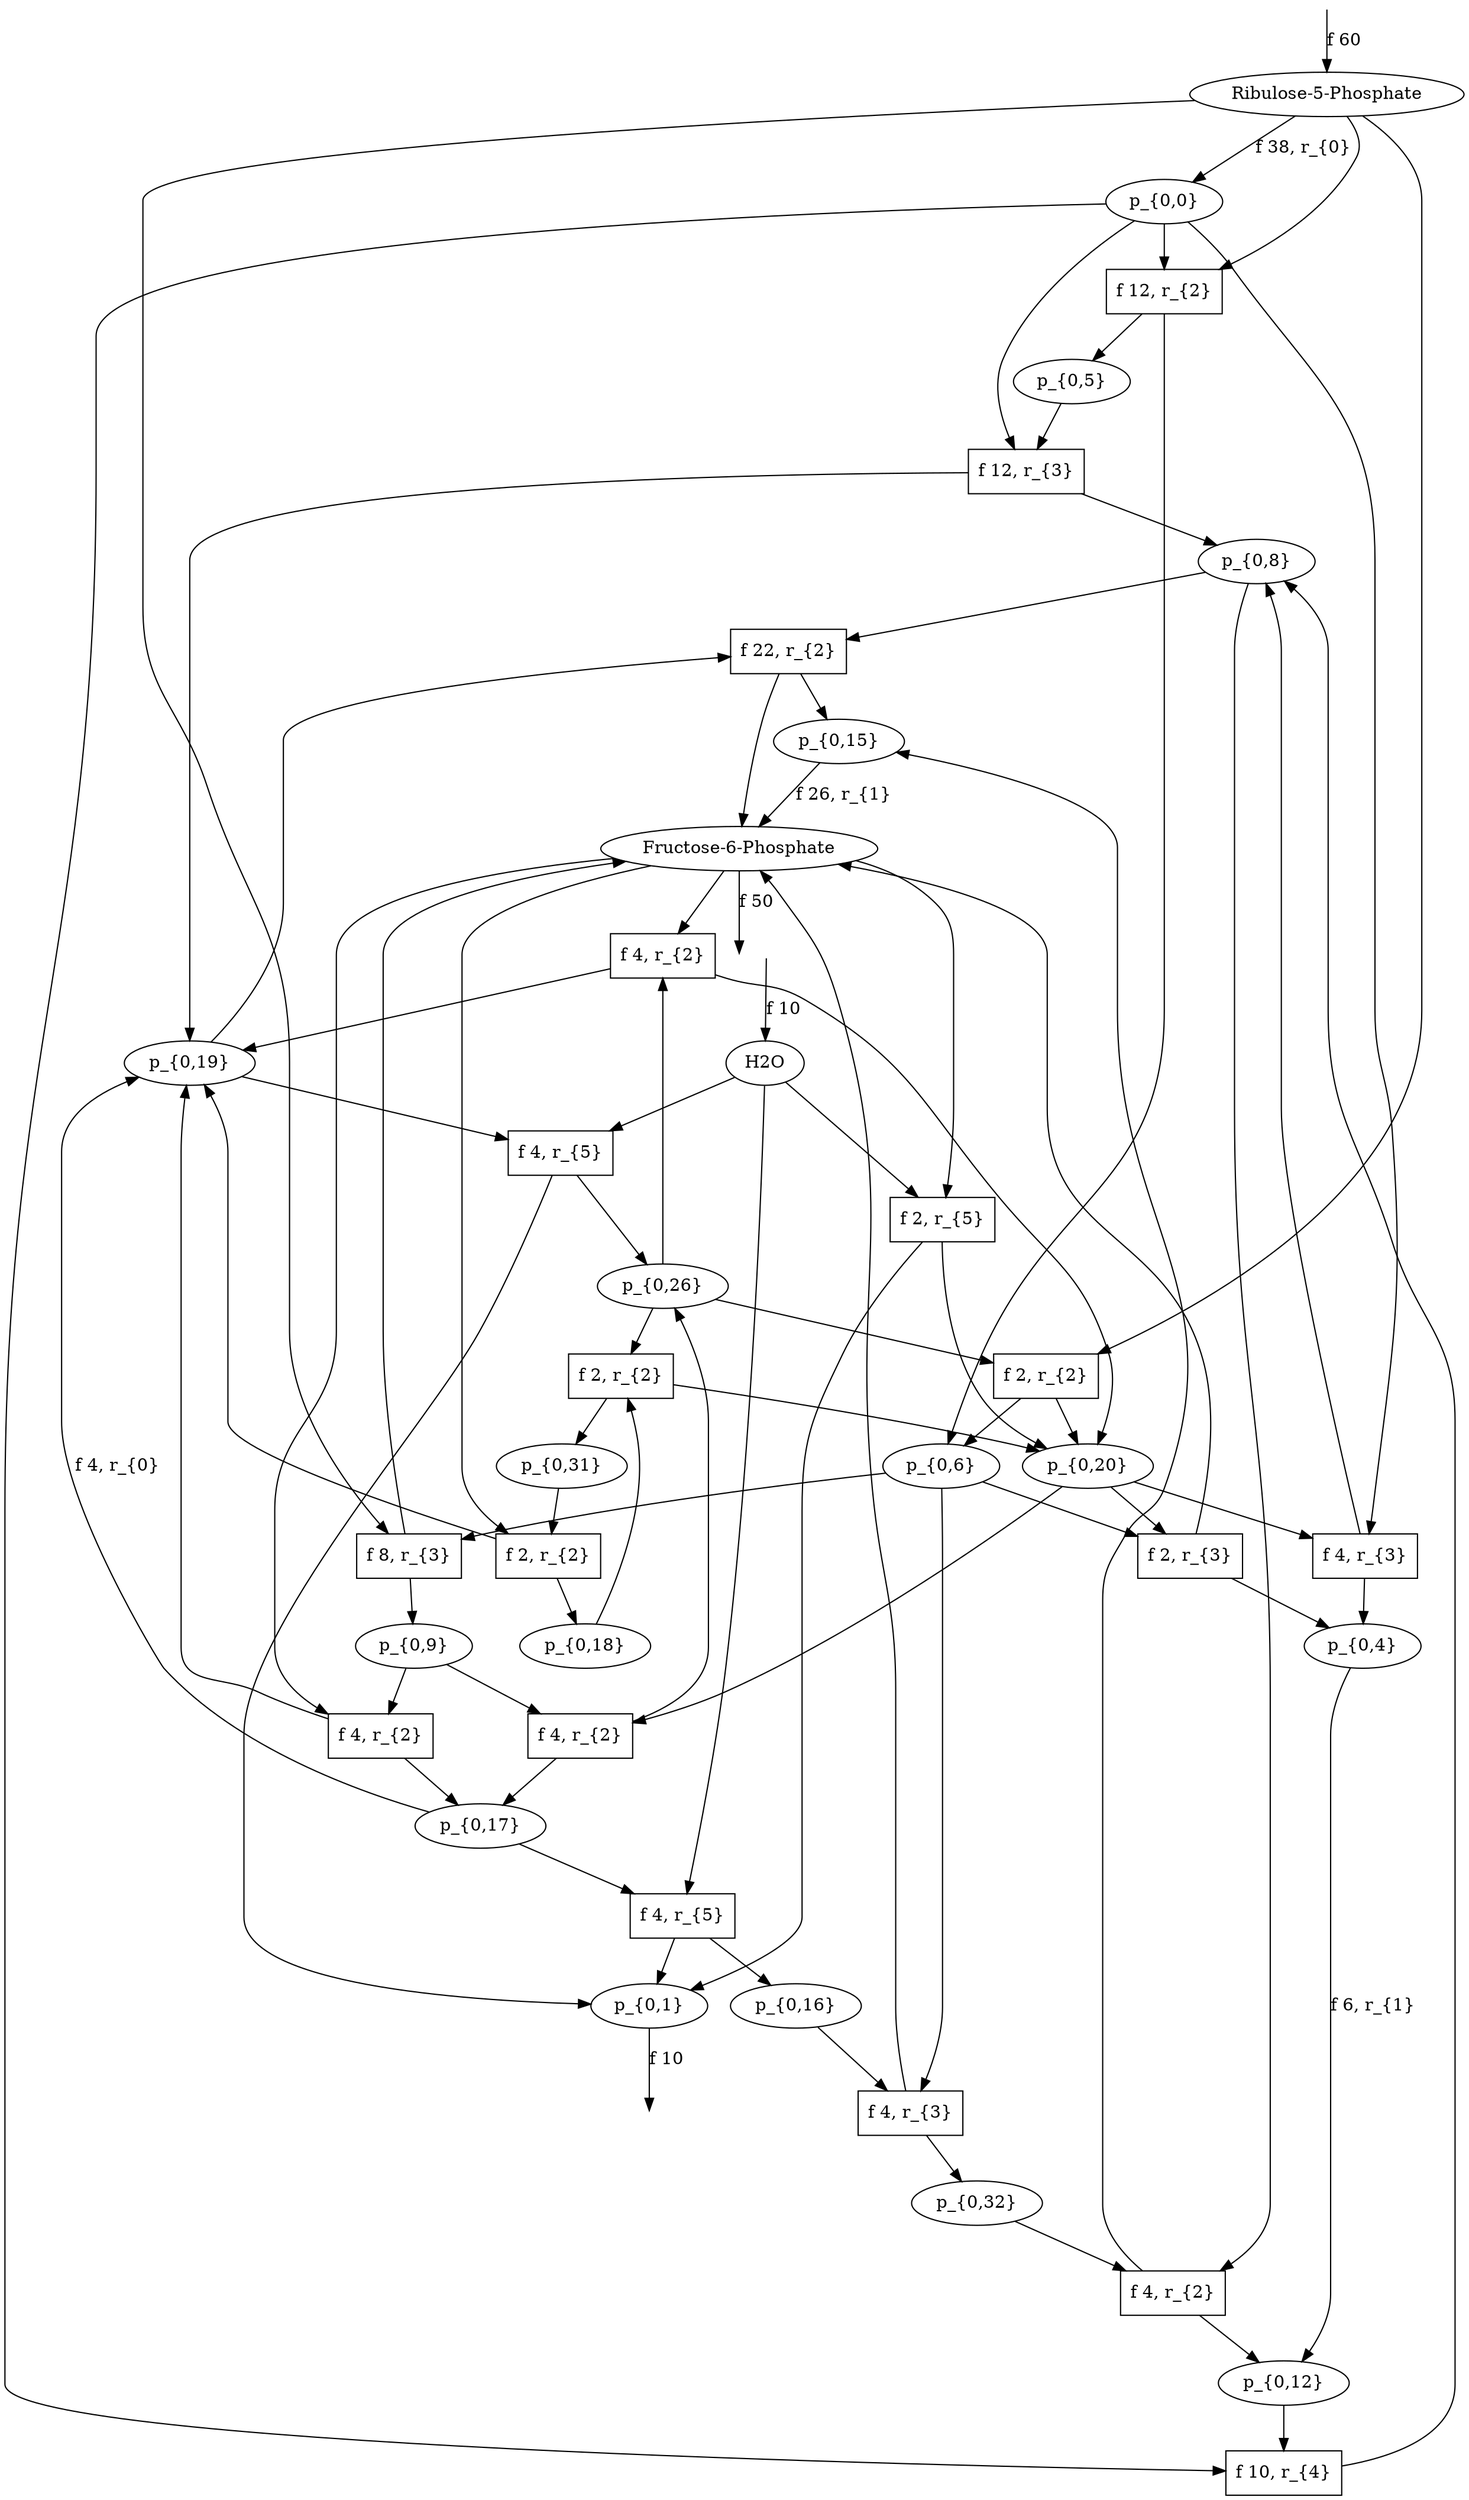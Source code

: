 digraph g {
// id = 0, graphName = Ribulose-5-Phosphate
"0-0" [ shape=ellipse label="Ribulose-5-Phosphate" image="out/004_g_0_11311100.svg" ];
// id = 1, graphName = H2O
"1-0" [ shape=ellipse label="H2O" image="out/006_g_1_11311100.svg" ];
// id = 2, graphName = p_{0,0}
"2-0" [ shape=ellipse label="p_{0,0}" image="out/008_g_3_11311100.svg" ];
// id = 4, graphName = p_{0,1}
"4-0" [ shape=ellipse label="p_{0,1}" image="out/010_g_5_11311100.svg" ];
// id = 5, graphName = p_{0,2}
// id = 7, graphName = p_{0,3}
// id = 10, graphName = p_{0,4}
"10-0" [ shape=ellipse label="p_{0,4}" image="out/050_g_12_11311100.svg" ];
// id = 11, graphName = p_{0,5}
"11-0" [ shape=ellipse label="p_{0,5}" image="out/016_g_13_11311100.svg" ];
// id = 13, graphName = p_{0,6}
"13-0" [ shape=ellipse label="p_{0,6}" image="out/018_g_17_11311100.svg" ];
// id = 15, graphName = p_{0,7}
// id = 16, graphName = p_{0,8}
"16-0" [ shape=ellipse label="p_{0,8}" image="out/022_g_21_11311100.svg" ];
// id = 18, graphName = p_{0,9}
"18-0" [ shape=ellipse label="p_{0,9}" image="out/024_g_25_11311100.svg" ];
// id = 21, graphName = p_{0,10}
// id = 24, graphName = p_{0,11}
// id = 27, graphName = p_{0,12}
"27-0" [ shape=ellipse label="p_{0,12}" image="out/026_g_43_11311100.svg" ];
// id = 29, graphName = p_{0,13}
// id = 31, graphName = p_{0,14}
// id = 33, graphName = p_{0,15}
"33-0" [ shape=ellipse label="p_{0,15}" image="out/028_g_52_11311100.svg" ];
// id = 42, graphName = p_{0,16}
"42-0" [ shape=ellipse label="p_{0,16}" image="out/060_g_81_11311100.svg" ];
// id = 44, graphName = p_{0,17}
"44-0" [ shape=ellipse label="p_{0,17}" image="out/044_g_83_11311100.svg" ];
// id = 57, graphName = p_{0,18}
"57-0" [ shape=ellipse label="p_{0,18}" image="out/030_g_123_11311100.svg" ];
// id = 58, graphName = p_{0,19}
"58-0" [ shape=ellipse label="p_{0,19}" image="out/032_g_124_11311100.svg" ];
// id = 63, graphName = p_{0,20}
"63-0" [ shape=ellipse label="p_{0,20}" image="out/074_g_139_11311100.svg" ];
// id = 68, graphName = Fructose-6-Phosphate
"68-0" [ shape=ellipse label="Fructose-6-Phosphate" image="out/034_g_2_11311100.svg" ];
// id = 83, graphName = p_{0,21}
// id = 86, graphName = p_{0,22}
// id = 88, graphName = p_{0,23}
// id = 91, graphName = p_{0,24}
// id = 93, graphName = p_{0,25}
// id = 95, graphName = p_{0,26}
"95-0" [ shape=ellipse label="p_{0,26}" image="out/076_g_231_11311100.svg" ];
// id = 97, graphName = p_{0,27}
// id = 99, graphName = p_{0,28}
// id = 104, graphName = p_{0,29}
// id = 115, graphName = p_{0,30}
// id = 117, graphName = p_{0,31}
"117-0" [ shape=ellipse label="p_{0,31}" image="out/086_g_278_11311100.svg" ];
// id = 126, graphName = p_{0,32}
"126-0" [ shape=ellipse label="p_{0,32}" image="out/036_g_401_11311100.svg" ];
// id = 258, graphName = p_{0,33}
// id = 260, graphName = p_{0,34}
// id = 262, graphName = p_{0,35}
// id = 264, graphName = p_{0,36}
// id = 266, graphName = p_{0,37}
// id = 268, graphName = p_{0,38}
// id = 270, graphName = p_{0,39}
// id = 272, graphName = p_{0,40}
// id = 275, graphName = p_{0,41}
// id = 277, graphName = p_{0,42}
// id = 279, graphName = p_{0,43}
// id = 281, graphName = p_{0,44}
// id = 283, graphName = p_{0,45}
// id = 285, graphName = p_{0,46}
// id = 287, graphName = p_{0,47}
// id = 289, graphName = p_{0,48}
// id = 291, graphName = p_{0,49}
// id = 293, graphName = p_{0,50}
// id = 295, graphName = p_{0,51}
// id = 297, graphName = p_{0,52}
// id = 356, graphName = p_{0,53}
// id = 359, graphName = p_{0,54}
// id = 361, graphName = p_{0,55}
// id = 14{ 'Ribulose-5-Phosphate' 'p_{0,0}' }, 'Transketolase', { 'p_{0,5}' 'p_{0,6}' }
"14-0" [ shape=box label="f 12, r_{2}" ];
// id = 72{ 'p_{0,0}' 'p_{0,5}' }, 'Transaldolase', { 'p_{0,8}' 'p_{0,19}' }
"72-0" [ shape=box label="f 12, r_{3}" ];
// id = 75{ 'Ribulose-5-Phosphate' 'p_{0,6}' }, 'Transaldolase', { 'Fructose-6-Phosphate' 'p_{0,9}' }
"75-0" [ shape=box label="f 8, r_{3}" ];
// id = 171{ 'p_{0,18}' 'p_{0,26}' }, 'Transketolase', { 'p_{0,20}' 'p_{0,31}' }
"171-0" [ shape=box label="f 2, r_{2}" ];
// id = 182{ 'p_{0,8}' 'p_{0,19}' }, 'Transketolase', { 'Fructose-6-Phosphate' 'p_{0,15}' }
"182-0" [ shape=box label="f 22, r_{2}" ];
// id = 185{ 'p_{0,9}' 'p_{0,20}' }, 'Transketolase', { 'p_{0,17}' 'p_{0,26}' }
"185-0" [ shape=box label="f 4, r_{2}" ];
// id = 191{ 'Fructose-6-Phosphate' 'p_{0,26}' }, 'Transketolase', { 'p_{0,19}' 'p_{0,20}' }
"191-0" [ shape=box label="f 4, r_{2}" ];
// id = 195{ 'Ribulose-5-Phosphate' 'p_{0,26}' }, 'Transketolase', { 'p_{0,6}' 'p_{0,20}' }
"195-0" [ shape=box label="f 2, r_{2}" ];
// id = 196{ 'Fructose-6-Phosphate' 'p_{0,9}' }, 'Transketolase', { 'p_{0,17}' 'p_{0,19}' }
"196-0" [ shape=box label="f 4, r_{2}" ];
// id = 216{ 'p_{0,6}' 'p_{0,16}' }, 'Transaldolase', { 'Fructose-6-Phosphate' 'p_{0,32}' }
"216-0" [ shape=box label="f 4, r_{3}" ];
// id = 234{ 'p_{0,0}' 'p_{0,20}' }, 'Transaldolase', { 'p_{0,4}' 'p_{0,8}' }
"234-0" [ shape=box label="f 4, r_{3}" ];
// id = 237{ 'p_{0,6}' 'p_{0,20}' }, 'Transaldolase', { 'Fructose-6-Phosphate' 'p_{0,4}' }
"237-0" [ shape=box label="f 2, r_{3}" ];
// id = 253{ 'p_{0,0}' 'p_{0,12}' }, 'Aldolase', { 'p_{0,8}' }
"253-0" [ shape=box label="f 10, r_{4}" ];
// id = 309{ 'H2O' 'p_{0,17}' }, 'Phophohydrolase', { 'p_{0,1}' 'p_{0,16}' }
"309-0" [ shape=box label="f 4, r_{5}" ];
// id = 310{ 'H2O' 'p_{0,19}' }, 'Phophohydrolase', { 'p_{0,1}' 'p_{0,26}' }
"310-0" [ shape=box label="f 4, r_{5}" ];
// id = 317{ 'H2O' 'Fructose-6-Phosphate' }, 'Phophohydrolase', { 'p_{0,1}' 'p_{0,20}' }
"317-0" [ shape=box label="f 2, r_{5}" ];
// id = 329{ 'Fructose-6-Phosphate' 'p_{0,31}' }, 'Transketolase', { 'p_{0,18}' 'p_{0,19}' }
"329-0" [ shape=box label="f 2, r_{2}" ];
// id = 333{ 'p_{0,8}' 'p_{0,32}' }, 'Transketolase', { 'p_{0,12}' 'p_{0,15}' }
"333-0" [ shape=box label="f 4, r_{2}" ];
// id = 3{ 'Ribulose-5-Phosphate' }, 'Aldose-Ketose <-', { 'p_{0,0}' }
"0-0" -> "2-0" [ label="f 38, r_{0}" ];
// id = 6{ 'Ribulose-5-Phosphate' 'H2O' }, 'Phophohydrolase', { 'p_{0,1}' 'p_{0,2}' }
// id = 8{ 'p_{0,2}' }, 'Aldose-Ketose <-', { 'p_{0,3}' }
// id = 9{ 'p_{0,0}' }, 'Aldose-Ketose ->', { 'Ribulose-5-Phosphate' }
// id = 12{ 'p_{0,0}' 'p_{0,2}' }, 'Transketolase', { 'p_{0,4}' 'p_{0,5}' }
// id = 14{ 'Ribulose-5-Phosphate' 'p_{0,0}' }, 'Transketolase', { 'p_{0,5}' 'p_{0,6}' }
"0-0" -> "14-0" [ ];
"2-0" -> "14-0" [ ];
"14-0" -> "11-0" [ ];
"14-0" -> "13-0" [ ];
// id = 17{ 'p_{0,0}' 'p_{0,2}' }, 'Transaldolase', { 'p_{0,7}' 'p_{0,8}' }
// id = 19{ 'Ribulose-5-Phosphate' 'p_{0,0}' }, 'Transaldolase', { 'p_{0,8}' 'p_{0,9}' }
// id = 20{ 'H2O' 'p_{0,0}' }, 'Phophohydrolase', { 'p_{0,1}' 'p_{0,3}' }
// id = 22{ 'p_{0,5}' }, 'Aldose-Ketose <-', { 'p_{0,10}' }
// id = 23{ 'p_{0,7}' }, 'Aldose-Ketose <-', { 'p_{0,7}' }
// id = 25{ 'p_{0,8}' }, 'Aldose-Ketose <-', { 'p_{0,11}' }
// id = 26{ 'p_{0,3}' }, 'Aldose-Ketose ->', { 'p_{0,2}' }
// id = 28{ 'p_{0,4}' }, 'Aldose-Ketose ->', { 'p_{0,12}' }
"10-0" -> "27-0" [ label="f 6, r_{1}" ];
// id = 30{ 'p_{0,6}' }, 'Aldose-Ketose ->', { 'p_{0,13}' }
// id = 32{ 'p_{0,3}' 'p_{0,5}' }, 'Transketolase', { 'p_{0,0}' 'p_{0,14}' }
// id = 34{ 'p_{0,3}' 'p_{0,8}' }, 'Transketolase', { 'p_{0,14}' 'p_{0,15}' }
// id = 35{ 'p_{0,2}' 'p_{0,3}' }, 'Transketolase', { 'p_{0,4}' 'p_{0,14}' }
// id = 36{ 'Ribulose-5-Phosphate' 'p_{0,3}' }, 'Transketolase', { 'p_{0,6}' 'p_{0,14}' }
// id = 37{ 'p_{0,4}' 'p_{0,5}' }, 'Transketolase', { 'p_{0,0}' 'p_{0,2}' }
// id = 38{ 'p_{0,4}' 'p_{0,8}' }, 'Transketolase', { 'p_{0,2}' 'p_{0,15}' }
// id = 39{ 'p_{0,2}' 'p_{0,4}' }, 'Transketolase', { 'p_{0,2}' 'p_{0,4}' }
// id = 40{ 'Ribulose-5-Phosphate' 'p_{0,4}' }, 'Transketolase', { 'p_{0,2}' 'p_{0,6}' }
// id = 41{ 'p_{0,5}' 'p_{0,6}' }, 'Transketolase', { 'Ribulose-5-Phosphate' 'p_{0,0}' }
// id = 43{ 'p_{0,5}' 'p_{0,7}' }, 'Transketolase', { 'p_{0,0}' 'p_{0,16}' }
// id = 45{ 'p_{0,5}' 'p_{0,9}' }, 'Transketolase', { 'p_{0,0}' 'p_{0,17}' }
// id = 46{ 'p_{0,0}' 'p_{0,5}' }, 'Transketolase', { 'p_{0,0}' 'p_{0,5}' }
// id = 47{ 'p_{0,6}' 'p_{0,8}' }, 'Transketolase', { 'Ribulose-5-Phosphate' 'p_{0,15}' }
// id = 48{ 'p_{0,2}' 'p_{0,6}' }, 'Transketolase', { 'Ribulose-5-Phosphate' 'p_{0,4}' }
// id = 49{ 'Ribulose-5-Phosphate' 'p_{0,6}' }, 'Transketolase', { 'Ribulose-5-Phosphate' 'p_{0,6}' }
// id = 50{ 'p_{0,7}' 'p_{0,8}' }, 'Transketolase', { 'p_{0,15}' 'p_{0,16}' }
// id = 51{ 'p_{0,2}' 'p_{0,7}' }, 'Transketolase', { 'p_{0,4}' 'p_{0,16}' }
// id = 52{ 'Ribulose-5-Phosphate' 'p_{0,7}' }, 'Transketolase', { 'p_{0,6}' 'p_{0,16}' }
// id = 53{ 'p_{0,8}' 'p_{0,9}' }, 'Transketolase', { 'p_{0,15}' 'p_{0,17}' }
// id = 54{ 'p_{0,0}' 'p_{0,8}' }, 'Transketolase', { 'p_{0,5}' 'p_{0,15}' }
// id = 55{ 'p_{0,2}' 'p_{0,9}' }, 'Transketolase', { 'p_{0,4}' 'p_{0,17}' }
// id = 56{ 'Ribulose-5-Phosphate' 'p_{0,9}' }, 'Transketolase', { 'p_{0,6}' 'p_{0,17}' }
// id = 59{ 'p_{0,3}' 'p_{0,5}' }, 'Transaldolase', { 'p_{0,18}' 'p_{0,19}' }
// id = 60{ 'p_{0,3}' 'p_{0,8}' }, 'Transaldolase', { 'p_{0,0}' 'p_{0,18}' }
// id = 61{ 'p_{0,2}' 'p_{0,3}' }, 'Transaldolase', { 'p_{0,7}' 'p_{0,18}' }
// id = 62{ 'Ribulose-5-Phosphate' 'p_{0,3}' }, 'Transaldolase', { 'p_{0,9}' 'p_{0,18}' }
// id = 64{ 'p_{0,4}' 'p_{0,5}' }, 'Transaldolase', { 'p_{0,19}' 'p_{0,20}' }
// id = 65{ 'p_{0,4}' 'p_{0,8}' }, 'Transaldolase', { 'p_{0,0}' 'p_{0,20}' }
// id = 66{ 'p_{0,2}' 'p_{0,4}' }, 'Transaldolase', { 'p_{0,7}' 'p_{0,20}' }
// id = 67{ 'Ribulose-5-Phosphate' 'p_{0,4}' }, 'Transaldolase', { 'p_{0,9}' 'p_{0,20}' }
// id = 69{ 'p_{0,5}' 'p_{0,6}' }, 'Transaldolase', { 'Fructose-6-Phosphate' 'p_{0,19}' }
// id = 70{ 'p_{0,5}' 'p_{0,7}' }, 'Transaldolase', { 'p_{0,2}' 'p_{0,19}' }
// id = 71{ 'p_{0,5}' 'p_{0,9}' }, 'Transaldolase', { 'Ribulose-5-Phosphate' 'p_{0,19}' }
// id = 72{ 'p_{0,0}' 'p_{0,5}' }, 'Transaldolase', { 'p_{0,8}' 'p_{0,19}' }
"2-0" -> "72-0" [ ];
"11-0" -> "72-0" [ ];
"72-0" -> "16-0" [ ];
"72-0" -> "58-0" [ ];
// id = 73{ 'p_{0,6}' 'p_{0,8}' }, 'Transaldolase', { 'Fructose-6-Phosphate' 'p_{0,0}' }
// id = 74{ 'p_{0,2}' 'p_{0,6}' }, 'Transaldolase', { 'Fructose-6-Phosphate' 'p_{0,7}' }
// id = 75{ 'Ribulose-5-Phosphate' 'p_{0,6}' }, 'Transaldolase', { 'Fructose-6-Phosphate' 'p_{0,9}' }
"0-0" -> "75-0" [ ];
"13-0" -> "75-0" [ ];
"75-0" -> "18-0" [ ];
"75-0" -> "68-0" [ ];
// id = 76{ 'p_{0,7}' 'p_{0,8}' }, 'Transaldolase', { 'p_{0,0}' 'p_{0,2}' }
// id = 77{ 'p_{0,2}' 'p_{0,7}' }, 'Transaldolase', { 'p_{0,2}' 'p_{0,7}' }
// id = 78{ 'Ribulose-5-Phosphate' 'p_{0,7}' }, 'Transaldolase', { 'p_{0,2}' 'p_{0,9}' }
// id = 79{ 'p_{0,8}' 'p_{0,9}' }, 'Transaldolase', { 'Ribulose-5-Phosphate' 'p_{0,0}' }
// id = 80{ 'p_{0,0}' 'p_{0,8}' }, 'Transaldolase', { 'p_{0,0}' 'p_{0,8}' }
// id = 81{ 'p_{0,2}' 'p_{0,9}' }, 'Transaldolase', { 'Ribulose-5-Phosphate' 'p_{0,7}' }
// id = 82{ 'Ribulose-5-Phosphate' 'p_{0,9}' }, 'Transaldolase', { 'Ribulose-5-Phosphate' 'p_{0,9}' }
// id = 84{ 'p_{0,3}' 'p_{0,7}' }, 'Aldolase', { 'p_{0,21}' }
// id = 85{ 'p_{0,4}' 'p_{0,7}' }, 'Aldolase', { 'p_{0,3}' }
// id = 87{ 'p_{0,2}' 'p_{0,4}' }, 'Aldolase', { 'p_{0,22}' }
// id = 89{ 'Ribulose-5-Phosphate' 'p_{0,4}' }, 'Aldolase', { 'p_{0,23}' }
// id = 90{ 'p_{0,6}' 'p_{0,7}' }, 'Aldolase', { 'p_{0,0}' }
// id = 92{ 'p_{0,2}' 'p_{0,6}' }, 'Aldolase', { 'p_{0,24}' }
// id = 94{ 'Ribulose-5-Phosphate' 'p_{0,6}' }, 'Aldolase', { 'p_{0,25}' }
// id = 96{ 'p_{0,7}' 'p_{0,7}' }, 'Aldolase', { 'p_{0,26}' }
// id = 98{ 'p_{0,2}' 'p_{0,7}' }, 'Aldolase', { 'p_{0,27}' }
// id = 100{ 'Ribulose-5-Phosphate' 'p_{0,7}' }, 'Aldolase', { 'p_{0,28}' }
// id = 101{ 'p_{0,7}' 'p_{0,9}' }, 'Aldolase', { 'p_{0,19}' }
// id = 102{ 'p_{0,0}' 'p_{0,7}' }, 'Aldolase', { 'p_{0,10}' }
// id = 103{ 'p_{0,2}' 'p_{0,9}' }, 'Aldolase', { 'p_{0,28}' }
// id = 105{ 'Ribulose-5-Phosphate' 'p_{0,9}' }, 'Aldolase', { 'p_{0,29}' }
// id = 106{ 'H2O' 'p_{0,5}' }, 'Phophohydrolase', { 'p_{0,1}' 'p_{0,14}' }
// id = 107{ 'H2O' 'p_{0,6}' }, 'Phophohydrolase', { 'p_{0,1}' 'p_{0,4}' }
// id = 108{ 'H2O' 'p_{0,8}' }, 'Phophohydrolase', { 'p_{0,1}' 'p_{0,18}' }
// id = 109{ 'H2O' 'p_{0,9}' }, 'Phophohydrolase', { 'p_{0,1}' 'p_{0,7}' }
// id = 110{ 'p_{0,12}' }, 'Aldose-Ketose <-', { 'p_{0,4}' }
// id = 111{ 'p_{0,13}' }, 'Aldose-Ketose <-', { 'p_{0,6}' }
// id = 112{ 'p_{0,14}' }, 'Aldose-Ketose <-', { 'p_{0,21}' }
// id = 113{ 'p_{0,16}' }, 'Aldose-Ketose <-', { 'p_{0,26}' }
// id = 114{ 'p_{0,17}' }, 'Aldose-Ketose <-', { 'p_{0,19}' }
"44-0" -> "58-0" [ label="f 4, r_{0}" ];
// id = 116{ 'p_{0,18}' }, 'Aldose-Ketose <-', { 'p_{0,30}' }
// id = 118{ 'p_{0,20}' }, 'Aldose-Ketose <-', { 'p_{0,31}' }
// id = 119{ 'Fructose-6-Phosphate' }, 'Aldose-Ketose <-', { 'p_{0,15}' }
// id = 120{ 'p_{0,10}' }, 'Aldose-Ketose ->', { 'p_{0,5}' }
// id = 121{ 'p_{0,11}' }, 'Aldose-Ketose ->', { 'p_{0,8}' }
// id = 122{ 'p_{0,15}' }, 'Aldose-Ketose ->', { 'Fructose-6-Phosphate' }
"33-0" -> "68-0" [ label="f 26, r_{1}" ];
// id = 123{ 'p_{0,19}' }, 'Aldose-Ketose ->', { 'p_{0,17}' }
// id = 124{ 'p_{0,21}' }, 'Aldose-Ketose ->', { 'p_{0,14}' }
// id = 125{ 'p_{0,26}' }, 'Aldose-Ketose ->', { 'p_{0,16}' }
// id = 127{ 'p_{0,12}' 'p_{0,15}' }, 'Transketolase', { 'p_{0,8}' 'p_{0,32}' }
// id = 128{ 'p_{0,12}' 'p_{0,19}' }, 'Transketolase', { 'Fructose-6-Phosphate' 'p_{0,32}' }
// id = 129{ 'p_{0,12}' 'p_{0,26}' }, 'Transketolase', { 'p_{0,20}' 'p_{0,32}' }
// id = 130{ 'p_{0,9}' 'p_{0,12}' }, 'Transketolase', { 'p_{0,17}' 'p_{0,32}' }
// id = 131{ 'p_{0,0}' 'p_{0,12}' }, 'Transketolase', { 'p_{0,5}' 'p_{0,32}' }
// id = 132{ 'p_{0,3}' 'p_{0,12}' }, 'Transketolase', { 'p_{0,14}' 'p_{0,32}' }
// id = 133{ 'p_{0,4}' 'p_{0,12}' }, 'Transketolase', { 'p_{0,2}' 'p_{0,32}' }
// id = 134{ 'p_{0,6}' 'p_{0,12}' }, 'Transketolase', { 'Ribulose-5-Phosphate' 'p_{0,32}' }
// id = 135{ 'p_{0,7}' 'p_{0,12}' }, 'Transketolase', { 'p_{0,16}' 'p_{0,32}' }
// id = 136{ 'p_{0,14}' 'p_{0,15}' }, 'Transketolase', { 'p_{0,3}' 'p_{0,8}' }
// id = 137{ 'p_{0,14}' 'p_{0,19}' }, 'Transketolase', { 'Fructose-6-Phosphate' 'p_{0,3}' }
// id = 138{ 'p_{0,14}' 'p_{0,26}' }, 'Transketolase', { 'p_{0,3}' 'p_{0,20}' }
// id = 139{ 'p_{0,9}' 'p_{0,14}' }, 'Transketolase', { 'p_{0,3}' 'p_{0,17}' }
// id = 140{ 'p_{0,0}' 'p_{0,14}' }, 'Transketolase', { 'p_{0,3}' 'p_{0,5}' }
// id = 141{ 'p_{0,3}' 'p_{0,14}' }, 'Transketolase', { 'p_{0,3}' 'p_{0,14}' }
// id = 142{ 'p_{0,4}' 'p_{0,14}' }, 'Transketolase', { 'p_{0,2}' 'p_{0,3}' }
// id = 143{ 'p_{0,6}' 'p_{0,14}' }, 'Transketolase', { 'Ribulose-5-Phosphate' 'p_{0,3}' }
// id = 144{ 'p_{0,7}' 'p_{0,14}' }, 'Transketolase', { 'p_{0,3}' 'p_{0,16}' }
// id = 145{ 'p_{0,15}' 'p_{0,16}' }, 'Transketolase', { 'p_{0,7}' 'p_{0,8}' }
// id = 146{ 'p_{0,15}' 'p_{0,17}' }, 'Transketolase', { 'p_{0,8}' 'p_{0,9}' }
// id = 147{ 'p_{0,15}' 'p_{0,18}' }, 'Transketolase', { 'p_{0,8}' 'p_{0,31}' }
// id = 148{ 'p_{0,15}' 'p_{0,20}' }, 'Transketolase', { 'p_{0,8}' 'p_{0,26}' }
// id = 149{ 'Fructose-6-Phosphate' 'p_{0,15}' }, 'Transketolase', { 'p_{0,8}' 'p_{0,19}' }
// id = 150{ 'p_{0,2}' 'p_{0,15}' }, 'Transketolase', { 'p_{0,4}' 'p_{0,8}' }
// id = 151{ 'p_{0,5}' 'p_{0,15}' }, 'Transketolase', { 'p_{0,0}' 'p_{0,8}' }
// id = 152{ 'p_{0,8}' 'p_{0,15}' }, 'Transketolase', { 'p_{0,8}' 'p_{0,15}' }
// id = 153{ 'Ribulose-5-Phosphate' 'p_{0,15}' }, 'Transketolase', { 'p_{0,6}' 'p_{0,8}' }
// id = 154{ 'p_{0,16}' 'p_{0,19}' }, 'Transketolase', { 'Fructose-6-Phosphate' 'p_{0,7}' }
// id = 155{ 'p_{0,16}' 'p_{0,26}' }, 'Transketolase', { 'p_{0,7}' 'p_{0,20}' }
// id = 156{ 'p_{0,9}' 'p_{0,16}' }, 'Transketolase', { 'p_{0,7}' 'p_{0,17}' }
// id = 157{ 'p_{0,0}' 'p_{0,16}' }, 'Transketolase', { 'p_{0,5}' 'p_{0,7}' }
// id = 158{ 'p_{0,3}' 'p_{0,16}' }, 'Transketolase', { 'p_{0,7}' 'p_{0,14}' }
// id = 159{ 'p_{0,4}' 'p_{0,16}' }, 'Transketolase', { 'p_{0,2}' 'p_{0,7}' }
// id = 160{ 'p_{0,6}' 'p_{0,16}' }, 'Transketolase', { 'Ribulose-5-Phosphate' 'p_{0,7}' }
// id = 161{ 'p_{0,7}' 'p_{0,16}' }, 'Transketolase', { 'p_{0,7}' 'p_{0,16}' }
// id = 162{ 'p_{0,17}' 'p_{0,19}' }, 'Transketolase', { 'Fructose-6-Phosphate' 'p_{0,9}' }
// id = 163{ 'p_{0,17}' 'p_{0,26}' }, 'Transketolase', { 'p_{0,9}' 'p_{0,20}' }
// id = 164{ 'p_{0,9}' 'p_{0,17}' }, 'Transketolase', { 'p_{0,9}' 'p_{0,17}' }
// id = 165{ 'p_{0,0}' 'p_{0,17}' }, 'Transketolase', { 'p_{0,5}' 'p_{0,9}' }
// id = 166{ 'p_{0,3}' 'p_{0,17}' }, 'Transketolase', { 'p_{0,9}' 'p_{0,14}' }
// id = 167{ 'p_{0,4}' 'p_{0,17}' }, 'Transketolase', { 'p_{0,2}' 'p_{0,9}' }
// id = 168{ 'p_{0,6}' 'p_{0,17}' }, 'Transketolase', { 'Ribulose-5-Phosphate' 'p_{0,9}' }
// id = 169{ 'p_{0,7}' 'p_{0,17}' }, 'Transketolase', { 'p_{0,9}' 'p_{0,16}' }
// id = 170{ 'p_{0,18}' 'p_{0,19}' }, 'Transketolase', { 'Fructose-6-Phosphate' 'p_{0,31}' }
// id = 171{ 'p_{0,18}' 'p_{0,26}' }, 'Transketolase', { 'p_{0,20}' 'p_{0,31}' }
"57-0" -> "171-0" [ ];
"95-0" -> "171-0" [ ];
"171-0" -> "63-0" [ ];
"171-0" -> "117-0" [ ];
// id = 172{ 'p_{0,9}' 'p_{0,18}' }, 'Transketolase', { 'p_{0,17}' 'p_{0,31}' }
// id = 173{ 'p_{0,0}' 'p_{0,18}' }, 'Transketolase', { 'p_{0,5}' 'p_{0,31}' }
// id = 174{ 'p_{0,3}' 'p_{0,18}' }, 'Transketolase', { 'p_{0,14}' 'p_{0,31}' }
// id = 175{ 'p_{0,4}' 'p_{0,18}' }, 'Transketolase', { 'p_{0,2}' 'p_{0,31}' }
// id = 176{ 'p_{0,6}' 'p_{0,18}' }, 'Transketolase', { 'Ribulose-5-Phosphate' 'p_{0,31}' }
// id = 177{ 'p_{0,7}' 'p_{0,18}' }, 'Transketolase', { 'p_{0,16}' 'p_{0,31}' }
// id = 178{ 'p_{0,19}' 'p_{0,20}' }, 'Transketolase', { 'Fructose-6-Phosphate' 'p_{0,26}' }
// id = 179{ 'Fructose-6-Phosphate' 'p_{0,19}' }, 'Transketolase', { 'Fructose-6-Phosphate' 'p_{0,19}' }
// id = 180{ 'p_{0,2}' 'p_{0,19}' }, 'Transketolase', { 'Fructose-6-Phosphate' 'p_{0,4}' }
// id = 181{ 'p_{0,5}' 'p_{0,19}' }, 'Transketolase', { 'Fructose-6-Phosphate' 'p_{0,0}' }
// id = 182{ 'p_{0,8}' 'p_{0,19}' }, 'Transketolase', { 'Fructose-6-Phosphate' 'p_{0,15}' }
"16-0" -> "182-0" [ ];
"58-0" -> "182-0" [ ];
"182-0" -> "33-0" [ ];
"182-0" -> "68-0" [ ];
// id = 183{ 'Ribulose-5-Phosphate' 'p_{0,19}' }, 'Transketolase', { 'Fructose-6-Phosphate' 'p_{0,6}' }
// id = 184{ 'p_{0,20}' 'p_{0,26}' }, 'Transketolase', { 'p_{0,20}' 'p_{0,26}' }
// id = 185{ 'p_{0,9}' 'p_{0,20}' }, 'Transketolase', { 'p_{0,17}' 'p_{0,26}' }
"18-0" -> "185-0" [ ];
"63-0" -> "185-0" [ ];
"185-0" -> "44-0" [ ];
"185-0" -> "95-0" [ ];
// id = 186{ 'p_{0,0}' 'p_{0,20}' }, 'Transketolase', { 'p_{0,5}' 'p_{0,26}' }
// id = 187{ 'p_{0,3}' 'p_{0,20}' }, 'Transketolase', { 'p_{0,14}' 'p_{0,26}' }
// id = 188{ 'p_{0,4}' 'p_{0,20}' }, 'Transketolase', { 'p_{0,2}' 'p_{0,26}' }
// id = 189{ 'p_{0,6}' 'p_{0,20}' }, 'Transketolase', { 'Ribulose-5-Phosphate' 'p_{0,26}' }
// id = 190{ 'p_{0,7}' 'p_{0,20}' }, 'Transketolase', { 'p_{0,16}' 'p_{0,26}' }
// id = 191{ 'Fructose-6-Phosphate' 'p_{0,26}' }, 'Transketolase', { 'p_{0,19}' 'p_{0,20}' }
"68-0" -> "191-0" [ ];
"95-0" -> "191-0" [ ];
"191-0" -> "58-0" [ ];
"191-0" -> "63-0" [ ];
// id = 192{ 'p_{0,2}' 'p_{0,26}' }, 'Transketolase', { 'p_{0,4}' 'p_{0,20}' }
// id = 193{ 'p_{0,5}' 'p_{0,26}' }, 'Transketolase', { 'p_{0,0}' 'p_{0,20}' }
// id = 194{ 'p_{0,8}' 'p_{0,26}' }, 'Transketolase', { 'p_{0,15}' 'p_{0,20}' }
// id = 195{ 'Ribulose-5-Phosphate' 'p_{0,26}' }, 'Transketolase', { 'p_{0,6}' 'p_{0,20}' }
"0-0" -> "195-0" [ ];
"95-0" -> "195-0" [ ];
"195-0" -> "13-0" [ ];
"195-0" -> "63-0" [ ];
// id = 196{ 'Fructose-6-Phosphate' 'p_{0,9}' }, 'Transketolase', { 'p_{0,17}' 'p_{0,19}' }
"18-0" -> "196-0" [ ];
"68-0" -> "196-0" [ ];
"196-0" -> "44-0" [ ];
"196-0" -> "58-0" [ ];
// id = 197{ 'Fructose-6-Phosphate' 'p_{0,0}' }, 'Transketolase', { 'p_{0,5}' 'p_{0,19}' }
// id = 198{ 'Fructose-6-Phosphate' 'p_{0,3}' }, 'Transketolase', { 'p_{0,14}' 'p_{0,19}' }
// id = 199{ 'Fructose-6-Phosphate' 'p_{0,4}' }, 'Transketolase', { 'p_{0,2}' 'p_{0,19}' }
// id = 200{ 'Fructose-6-Phosphate' 'p_{0,6}' }, 'Transketolase', { 'Ribulose-5-Phosphate' 'p_{0,19}' }
// id = 201{ 'Fructose-6-Phosphate' 'p_{0,7}' }, 'Transketolase', { 'p_{0,16}' 'p_{0,19}' }
// id = 202{ 'p_{0,14}' 'p_{0,19}' }, 'Transaldolase', { 'p_{0,5}' 'p_{0,26}' }
// id = 203{ 'p_{0,14}' 'p_{0,26}' }, 'Transaldolase', { 'p_{0,14}' 'p_{0,26}' }
// id = 204{ 'p_{0,9}' 'p_{0,14}' }, 'Transaldolase', { 'Ribulose-5-Phosphate' 'p_{0,26}' }
// id = 205{ 'p_{0,0}' 'p_{0,14}' }, 'Transaldolase', { 'p_{0,8}' 'p_{0,26}' }
// id = 206{ 'p_{0,3}' 'p_{0,14}' }, 'Transaldolase', { 'p_{0,18}' 'p_{0,26}' }
// id = 207{ 'p_{0,4}' 'p_{0,14}' }, 'Transaldolase', { 'p_{0,20}' 'p_{0,26}' }
// id = 208{ 'p_{0,6}' 'p_{0,14}' }, 'Transaldolase', { 'Fructose-6-Phosphate' 'p_{0,26}' }
// id = 209{ 'p_{0,7}' 'p_{0,14}' }, 'Transaldolase', { 'p_{0,2}' 'p_{0,26}' }
// id = 210{ 'p_{0,16}' 'p_{0,19}' }, 'Transaldolase', { 'p_{0,5}' 'p_{0,32}' }
// id = 211{ 'p_{0,16}' 'p_{0,26}' }, 'Transaldolase', { 'p_{0,14}' 'p_{0,32}' }
// id = 212{ 'p_{0,9}' 'p_{0,16}' }, 'Transaldolase', { 'Ribulose-5-Phosphate' 'p_{0,32}' }
// id = 213{ 'p_{0,0}' 'p_{0,16}' }, 'Transaldolase', { 'p_{0,8}' 'p_{0,32}' }
// id = 214{ 'p_{0,3}' 'p_{0,16}' }, 'Transaldolase', { 'p_{0,18}' 'p_{0,32}' }
// id = 215{ 'p_{0,4}' 'p_{0,16}' }, 'Transaldolase', { 'p_{0,20}' 'p_{0,32}' }
// id = 216{ 'p_{0,6}' 'p_{0,16}' }, 'Transaldolase', { 'Fructose-6-Phosphate' 'p_{0,32}' }
"13-0" -> "216-0" [ ];
"42-0" -> "216-0" [ ];
"216-0" -> "68-0" [ ];
"216-0" -> "126-0" [ ];
// id = 217{ 'p_{0,7}' 'p_{0,16}' }, 'Transaldolase', { 'p_{0,2}' 'p_{0,32}' }
// id = 218{ 'p_{0,18}' 'p_{0,19}' }, 'Transaldolase', { 'p_{0,3}' 'p_{0,5}' }
// id = 219{ 'p_{0,18}' 'p_{0,26}' }, 'Transaldolase', { 'p_{0,3}' 'p_{0,14}' }
// id = 220{ 'p_{0,9}' 'p_{0,18}' }, 'Transaldolase', { 'Ribulose-5-Phosphate' 'p_{0,3}' }
// id = 221{ 'p_{0,0}' 'p_{0,18}' }, 'Transaldolase', { 'p_{0,3}' 'p_{0,8}' }
// id = 222{ 'p_{0,3}' 'p_{0,18}' }, 'Transaldolase', { 'p_{0,3}' 'p_{0,18}' }
// id = 223{ 'p_{0,4}' 'p_{0,18}' }, 'Transaldolase', { 'p_{0,3}' 'p_{0,20}' }
// id = 224{ 'p_{0,6}' 'p_{0,18}' }, 'Transaldolase', { 'Fructose-6-Phosphate' 'p_{0,3}' }
// id = 225{ 'p_{0,7}' 'p_{0,18}' }, 'Transaldolase', { 'p_{0,2}' 'p_{0,3}' }
// id = 226{ 'p_{0,19}' 'p_{0,20}' }, 'Transaldolase', { 'p_{0,4}' 'p_{0,5}' }
// id = 227{ 'Fructose-6-Phosphate' 'p_{0,19}' }, 'Transaldolase', { 'p_{0,5}' 'p_{0,6}' }
// id = 228{ 'p_{0,2}' 'p_{0,19}' }, 'Transaldolase', { 'p_{0,5}' 'p_{0,7}' }
// id = 229{ 'p_{0,5}' 'p_{0,19}' }, 'Transaldolase', { 'p_{0,5}' 'p_{0,19}' }
// id = 230{ 'p_{0,8}' 'p_{0,19}' }, 'Transaldolase', { 'p_{0,0}' 'p_{0,5}' }
// id = 231{ 'Ribulose-5-Phosphate' 'p_{0,19}' }, 'Transaldolase', { 'p_{0,5}' 'p_{0,9}' }
// id = 232{ 'p_{0,20}' 'p_{0,26}' }, 'Transaldolase', { 'p_{0,4}' 'p_{0,14}' }
// id = 233{ 'p_{0,9}' 'p_{0,20}' }, 'Transaldolase', { 'Ribulose-5-Phosphate' 'p_{0,4}' }
// id = 234{ 'p_{0,0}' 'p_{0,20}' }, 'Transaldolase', { 'p_{0,4}' 'p_{0,8}' }
"2-0" -> "234-0" [ ];
"63-0" -> "234-0" [ ];
"234-0" -> "10-0" [ ];
"234-0" -> "16-0" [ ];
// id = 235{ 'p_{0,3}' 'p_{0,20}' }, 'Transaldolase', { 'p_{0,4}' 'p_{0,18}' }
// id = 236{ 'p_{0,4}' 'p_{0,20}' }, 'Transaldolase', { 'p_{0,4}' 'p_{0,20}' }
// id = 237{ 'p_{0,6}' 'p_{0,20}' }, 'Transaldolase', { 'Fructose-6-Phosphate' 'p_{0,4}' }
"13-0" -> "237-0" [ ];
"63-0" -> "237-0" [ ];
"237-0" -> "10-0" [ ];
"237-0" -> "68-0" [ ];
// id = 238{ 'p_{0,7}' 'p_{0,20}' }, 'Transaldolase', { 'p_{0,2}' 'p_{0,4}' }
// id = 239{ 'Fructose-6-Phosphate' 'p_{0,26}' }, 'Transaldolase', { 'p_{0,6}' 'p_{0,14}' }
// id = 240{ 'p_{0,2}' 'p_{0,26}' }, 'Transaldolase', { 'p_{0,7}' 'p_{0,14}' }
// id = 241{ 'p_{0,5}' 'p_{0,26}' }, 'Transaldolase', { 'p_{0,14}' 'p_{0,19}' }
// id = 242{ 'p_{0,8}' 'p_{0,26}' }, 'Transaldolase', { 'p_{0,0}' 'p_{0,14}' }
// id = 243{ 'Ribulose-5-Phosphate' 'p_{0,26}' }, 'Transaldolase', { 'p_{0,9}' 'p_{0,14}' }
// id = 244{ 'Fructose-6-Phosphate' 'p_{0,9}' }, 'Transaldolase', { 'Ribulose-5-Phosphate' 'p_{0,6}' }
// id = 245{ 'Fructose-6-Phosphate' 'p_{0,0}' }, 'Transaldolase', { 'p_{0,6}' 'p_{0,8}' }
// id = 246{ 'Fructose-6-Phosphate' 'p_{0,3}' }, 'Transaldolase', { 'p_{0,6}' 'p_{0,18}' }
// id = 247{ 'Fructose-6-Phosphate' 'p_{0,4}' }, 'Transaldolase', { 'p_{0,6}' 'p_{0,20}' }
// id = 248{ 'Fructose-6-Phosphate' 'p_{0,6}' }, 'Transaldolase', { 'Fructose-6-Phosphate' 'p_{0,6}' }
// id = 249{ 'Fructose-6-Phosphate' 'p_{0,7}' }, 'Transaldolase', { 'p_{0,2}' 'p_{0,6}' }
// id = 250{ 'p_{0,12}' 'p_{0,19}' }, 'Aldolase', { 'p_{0,5}' }
// id = 251{ 'p_{0,12}' 'p_{0,26}' }, 'Aldolase', { 'p_{0,14}' }
// id = 252{ 'p_{0,9}' 'p_{0,12}' }, 'Aldolase', { 'Ribulose-5-Phosphate' }
// id = 253{ 'p_{0,0}' 'p_{0,12}' }, 'Aldolase', { 'p_{0,8}' }
"2-0" -> "253-0" [ ];
"27-0" -> "253-0" [ ];
"253-0" -> "16-0" [ ];
// id = 254{ 'p_{0,3}' 'p_{0,12}' }, 'Aldolase', { 'p_{0,18}' }
// id = 255{ 'p_{0,4}' 'p_{0,12}' }, 'Aldolase', { 'p_{0,20}' }
// id = 256{ 'p_{0,6}' 'p_{0,12}' }, 'Aldolase', { 'Fructose-6-Phosphate' }
// id = 257{ 'p_{0,7}' 'p_{0,12}' }, 'Aldolase', { 'p_{0,2}' }
// id = 259{ 'p_{0,13}' 'p_{0,19}' }, 'Aldolase', { 'p_{0,33}' }
// id = 261{ 'p_{0,13}' 'p_{0,26}' }, 'Aldolase', { 'p_{0,34}' }
// id = 263{ 'p_{0,9}' 'p_{0,13}' }, 'Aldolase', { 'p_{0,35}' }
// id = 265{ 'p_{0,0}' 'p_{0,13}' }, 'Aldolase', { 'p_{0,36}' }
// id = 267{ 'p_{0,3}' 'p_{0,13}' }, 'Aldolase', { 'p_{0,37}' }
// id = 269{ 'p_{0,4}' 'p_{0,13}' }, 'Aldolase', { 'p_{0,38}' }
// id = 271{ 'p_{0,6}' 'p_{0,13}' }, 'Aldolase', { 'p_{0,39}' }
// id = 273{ 'p_{0,7}' 'p_{0,13}' }, 'Aldolase', { 'p_{0,40}' }
// id = 274{ 'p_{0,7}' 'p_{0,15}' }, 'Aldolase', { 'p_{0,11}' }
// id = 276{ 'p_{0,16}' 'p_{0,19}' }, 'Aldolase', { 'p_{0,41}' }
// id = 278{ 'p_{0,16}' 'p_{0,26}' }, 'Aldolase', { 'p_{0,42}' }
// id = 280{ 'p_{0,9}' 'p_{0,16}' }, 'Aldolase', { 'p_{0,43}' }
// id = 282{ 'p_{0,4}' 'p_{0,16}' }, 'Aldolase', { 'p_{0,44}' }
// id = 284{ 'p_{0,6}' 'p_{0,16}' }, 'Aldolase', { 'p_{0,45}' }
// id = 286{ 'p_{0,7}' 'p_{0,16}' }, 'Aldolase', { 'p_{0,46}' }
// id = 288{ 'p_{0,17}' 'p_{0,19}' }, 'Aldolase', { 'p_{0,47}' }
// id = 290{ 'p_{0,17}' 'p_{0,26}' }, 'Aldolase', { 'p_{0,48}' }
// id = 292{ 'p_{0,9}' 'p_{0,17}' }, 'Aldolase', { 'p_{0,49}' }
// id = 294{ 'p_{0,4}' 'p_{0,17}' }, 'Aldolase', { 'p_{0,50}' }
// id = 296{ 'p_{0,6}' 'p_{0,17}' }, 'Aldolase', { 'p_{0,51}' }
// id = 298{ 'p_{0,7}' 'p_{0,17}' }, 'Aldolase', { 'p_{0,52}' }
// id = 299{ 'p_{0,7}' 'p_{0,19}' }, 'Aldolase', { 'p_{0,15}' }
// id = 300{ 'p_{0,9}' 'p_{0,20}' }, 'Aldolase', { 'p_{0,23}' }
// id = 301{ 'p_{0,7}' 'p_{0,20}' }, 'Aldolase', { 'p_{0,22}' }
// id = 302{ 'p_{0,7}' 'p_{0,26}' }, 'Aldolase', { 'p_{0,31}' }
// id = 303{ 'Fructose-6-Phosphate' 'p_{0,9}' }, 'Aldolase', { 'p_{0,25}' }
// id = 304{ 'Fructose-6-Phosphate' 'p_{0,7}' }, 'Aldolase', { 'p_{0,24}' }
// id = 305{ 'H2O' 'p_{0,10}' }, 'Phophohydrolase', { 'p_{0,1}' 'p_{0,21}' }
// id = 306{ 'H2O' 'p_{0,11}' }, 'Phophohydrolase', { 'p_{0,1}' 'p_{0,30}' }
// id = 307{ 'H2O' 'p_{0,13}' }, 'Phophohydrolase', { 'p_{0,1}' 'p_{0,12}' }
// id = 308{ 'H2O' 'p_{0,15}' }, 'Phophohydrolase', { 'p_{0,1}' 'p_{0,31}' }
// id = 309{ 'H2O' 'p_{0,17}' }, 'Phophohydrolase', { 'p_{0,1}' 'p_{0,16}' }
"1-0" -> "309-0" [ ];
"44-0" -> "309-0" [ ];
"309-0" -> "4-0" [ ];
"309-0" -> "42-0" [ ];
// id = 310{ 'H2O' 'p_{0,19}' }, 'Phophohydrolase', { 'p_{0,1}' 'p_{0,26}' }
"1-0" -> "310-0" [ ];
"58-0" -> "310-0" [ ];
"310-0" -> "4-0" [ ];
"310-0" -> "95-0" [ ];
// id = 311{ 'H2O' 'p_{0,23}' }, 'Phophohydrolase', { 'p_{0,1}' 'p_{0,22}' }
// id = 312{ 'H2O' 'p_{0,24}' }, 'Phophohydrolase', { 'p_{0,1}' 'p_{0,22}' }
// id = 313{ 'H2O' 'p_{0,25}' }, 'Phophohydrolase', { 'p_{0,1}' 'p_{0,24}' }
// id = 314{ 'H2O' 'p_{0,25}' }, 'Phophohydrolase', { 'p_{0,1}' 'p_{0,23}' }
// id = 315{ 'H2O' 'p_{0,28}' }, 'Phophohydrolase', { 'p_{0,1}' 'p_{0,27}' }
// id = 316{ 'H2O' 'p_{0,29}' }, 'Phophohydrolase', { 'p_{0,1}' 'p_{0,28}' }
// id = 317{ 'H2O' 'Fructose-6-Phosphate' }, 'Phophohydrolase', { 'p_{0,1}' 'p_{0,20}' }
"1-0" -> "317-0" [ ];
"68-0" -> "317-0" [ ];
"317-0" -> "4-0" [ ];
"317-0" -> "63-0" [ ];
// id = 318{ 'p_{0,30}' }, 'Aldose-Ketose ->', { 'p_{0,18}' }
// id = 319{ 'p_{0,31}' }, 'Aldose-Ketose ->', { 'p_{0,20}' }
// id = 320{ 'p_{0,2}' 'p_{0,31}' }, 'Transketolase', { 'p_{0,4}' 'p_{0,18}' }
// id = 321{ 'p_{0,5}' 'p_{0,31}' }, 'Transketolase', { 'p_{0,0}' 'p_{0,18}' }
// id = 322{ 'p_{0,8}' 'p_{0,31}' }, 'Transketolase', { 'p_{0,15}' 'p_{0,18}' }
// id = 323{ 'p_{0,12}' 'p_{0,31}' }, 'Transketolase', { 'p_{0,18}' 'p_{0,32}' }
// id = 324{ 'p_{0,14}' 'p_{0,31}' }, 'Transketolase', { 'p_{0,3}' 'p_{0,18}' }
// id = 325{ 'p_{0,16}' 'p_{0,31}' }, 'Transketolase', { 'p_{0,7}' 'p_{0,18}' }
// id = 326{ 'p_{0,17}' 'p_{0,31}' }, 'Transketolase', { 'p_{0,9}' 'p_{0,18}' }
// id = 327{ 'p_{0,18}' 'p_{0,31}' }, 'Transketolase', { 'p_{0,18}' 'p_{0,31}' }
// id = 328{ 'p_{0,20}' 'p_{0,31}' }, 'Transketolase', { 'p_{0,18}' 'p_{0,26}' }
// id = 329{ 'Fructose-6-Phosphate' 'p_{0,31}' }, 'Transketolase', { 'p_{0,18}' 'p_{0,19}' }
"68-0" -> "329-0" [ ];
"117-0" -> "329-0" [ ];
"329-0" -> "57-0" [ ];
"329-0" -> "58-0" [ ];
// id = 330{ 'Ribulose-5-Phosphate' 'p_{0,31}' }, 'Transketolase', { 'p_{0,6}' 'p_{0,18}' }
// id = 331{ 'p_{0,2}' 'p_{0,32}' }, 'Transketolase', { 'p_{0,4}' 'p_{0,12}' }
// id = 332{ 'p_{0,5}' 'p_{0,32}' }, 'Transketolase', { 'p_{0,0}' 'p_{0,12}' }
// id = 333{ 'p_{0,8}' 'p_{0,32}' }, 'Transketolase', { 'p_{0,12}' 'p_{0,15}' }
"16-0" -> "333-0" [ ];
"126-0" -> "333-0" [ ];
"333-0" -> "27-0" [ ];
"333-0" -> "33-0" [ ];
// id = 334{ 'p_{0,12}' 'p_{0,32}' }, 'Transketolase', { 'p_{0,12}' 'p_{0,32}' }
// id = 335{ 'p_{0,14}' 'p_{0,32}' }, 'Transketolase', { 'p_{0,3}' 'p_{0,12}' }
// id = 336{ 'p_{0,16}' 'p_{0,32}' }, 'Transketolase', { 'p_{0,7}' 'p_{0,12}' }
// id = 337{ 'p_{0,17}' 'p_{0,32}' }, 'Transketolase', { 'p_{0,9}' 'p_{0,12}' }
// id = 338{ 'p_{0,18}' 'p_{0,32}' }, 'Transketolase', { 'p_{0,12}' 'p_{0,31}' }
// id = 339{ 'p_{0,20}' 'p_{0,32}' }, 'Transketolase', { 'p_{0,12}' 'p_{0,26}' }
// id = 340{ 'Fructose-6-Phosphate' 'p_{0,32}' }, 'Transketolase', { 'p_{0,12}' 'p_{0,19}' }
// id = 341{ 'Ribulose-5-Phosphate' 'p_{0,32}' }, 'Transketolase', { 'p_{0,6}' 'p_{0,12}' }
// id = 342{ 'p_{0,2}' 'p_{0,32}' }, 'Transaldolase', { 'p_{0,7}' 'p_{0,16}' }
// id = 343{ 'p_{0,5}' 'p_{0,32}' }, 'Transaldolase', { 'p_{0,16}' 'p_{0,19}' }
// id = 344{ 'p_{0,8}' 'p_{0,32}' }, 'Transaldolase', { 'p_{0,0}' 'p_{0,16}' }
// id = 345{ 'p_{0,14}' 'p_{0,32}' }, 'Transaldolase', { 'p_{0,16}' 'p_{0,26}' }
// id = 346{ 'p_{0,16}' 'p_{0,32}' }, 'Transaldolase', { 'p_{0,16}' 'p_{0,32}' }
// id = 347{ 'p_{0,18}' 'p_{0,32}' }, 'Transaldolase', { 'p_{0,3}' 'p_{0,16}' }
// id = 348{ 'p_{0,20}' 'p_{0,32}' }, 'Transaldolase', { 'p_{0,4}' 'p_{0,16}' }
// id = 349{ 'Fructose-6-Phosphate' 'p_{0,32}' }, 'Transaldolase', { 'p_{0,6}' 'p_{0,16}' }
// id = 350{ 'Ribulose-5-Phosphate' 'p_{0,32}' }, 'Transaldolase', { 'p_{0,9}' 'p_{0,16}' }
// id = 351{ 'p_{0,7}' 'p_{0,31}' }, 'Aldolase', { 'p_{0,30}' }
// id = 352{ 'p_{0,2}' 'p_{0,32}' }, 'Aldolase', { 'p_{0,46}' }
// id = 353{ 'p_{0,5}' 'p_{0,32}' }, 'Aldolase', { 'p_{0,41}' }
// id = 354{ 'p_{0,7}' 'p_{0,32}' }, 'Aldolase', { 'p_{0,4}' }
// id = 355{ 'p_{0,12}' 'p_{0,32}' }, 'Aldolase', { 'p_{0,16}' }
// id = 357{ 'p_{0,13}' 'p_{0,32}' }, 'Aldolase', { 'p_{0,53}' }
// id = 358{ 'p_{0,14}' 'p_{0,32}' }, 'Aldolase', { 'p_{0,42}' }
// id = 360{ 'p_{0,16}' 'p_{0,32}' }, 'Aldolase', { 'p_{0,54}' }
// id = 362{ 'p_{0,17}' 'p_{0,32}' }, 'Aldolase', { 'p_{0,55}' }
// id = 363{ 'p_{0,20}' 'p_{0,32}' }, 'Aldolase', { 'p_{0,44}' }
// id = 364{ 'Fructose-6-Phosphate' 'p_{0,32}' }, 'Aldolase', { 'p_{0,45}' }
// id = 365{ 'Ribulose-5-Phosphate' 'p_{0,32}' }, 'Aldolase', { 'p_{0,43}' }
// id = 366{ 'H2O' 'p_{0,33}' }, 'Phophohydrolase', { 'p_{0,1}' 'p_{0,34}' }
// id = 367{ 'H2O' 'p_{0,33}' }, 'Phophohydrolase', { 'p_{0,1}' 'p_{0,5}' }
// id = 368{ 'H2O' 'p_{0,34}' }, 'Phophohydrolase', { 'p_{0,1}' 'p_{0,14}' }
// id = 369{ 'H2O' 'p_{0,35}' }, 'Phophohydrolase', { 'p_{0,1}' 'p_{0,40}' }
// id = 370{ 'H2O' 'p_{0,35}' }, 'Phophohydrolase', { 'Ribulose-5-Phosphate' 'p_{0,1}' }
// id = 371{ 'H2O' 'p_{0,36}' }, 'Phophohydrolase', { 'p_{0,1}' 'p_{0,37}' }
// id = 372{ 'H2O' 'p_{0,36}' }, 'Phophohydrolase', { 'p_{0,1}' 'p_{0,8}' }
// id = 373{ 'H2O' 'p_{0,37}' }, 'Phophohydrolase', { 'p_{0,1}' 'p_{0,18}' }
// id = 374{ 'H2O' 'p_{0,38}' }, 'Phophohydrolase', { 'p_{0,1}' 'p_{0,20}' }
// id = 375{ 'H2O' 'p_{0,39}' }, 'Phophohydrolase', { 'p_{0,1}' 'p_{0,38}' }
// id = 376{ 'H2O' 'p_{0,39}' }, 'Phophohydrolase', { 'Fructose-6-Phosphate' 'p_{0,1}' }
// id = 377{ 'H2O' 'p_{0,40}' }, 'Phophohydrolase', { 'p_{0,1}' 'p_{0,2}' }
// id = 378{ 'H2O' 'p_{0,41}' }, 'Phophohydrolase', { 'p_{0,1}' 'p_{0,42}' }
// id = 379{ 'H2O' 'p_{0,43}' }, 'Phophohydrolase', { 'p_{0,1}' 'p_{0,46}' }
// id = 380{ 'H2O' 'p_{0,45}' }, 'Phophohydrolase', { 'p_{0,1}' 'p_{0,44}' }
// id = 381{ 'H2O' 'p_{0,47}' }, 'Phophohydrolase', { 'p_{0,1}' 'p_{0,48}' }
// id = 382{ 'H2O' 'p_{0,47}' }, 'Phophohydrolase', { 'p_{0,1}' 'p_{0,41}' }
// id = 383{ 'H2O' 'p_{0,48}' }, 'Phophohydrolase', { 'p_{0,1}' 'p_{0,42}' }
// id = 384{ 'H2O' 'p_{0,49}' }, 'Phophohydrolase', { 'p_{0,1}' 'p_{0,52}' }
// id = 385{ 'H2O' 'p_{0,49}' }, 'Phophohydrolase', { 'p_{0,1}' 'p_{0,43}' }
// id = 386{ 'H2O' 'p_{0,50}' }, 'Phophohydrolase', { 'p_{0,1}' 'p_{0,44}' }
// id = 387{ 'H2O' 'p_{0,51}' }, 'Phophohydrolase', { 'p_{0,1}' 'p_{0,50}' }
// id = 388{ 'H2O' 'p_{0,51}' }, 'Phophohydrolase', { 'p_{0,1}' 'p_{0,45}' }
// id = 389{ 'H2O' 'p_{0,52}' }, 'Phophohydrolase', { 'p_{0,1}' 'p_{0,46}' }
// id = 390{ 'H2O' 'p_{0,53}' }, 'Phophohydrolase', { 'p_{0,1}' 'p_{0,16}' }
// id = 391{ 'H2O' 'p_{0,55}' }, 'Phophohydrolase', { 'p_{0,1}' 'p_{0,54}' }
// inFlow/outFlow, id = 0-0, graphName = Ribulose-5-Phosphate, inFlow = 60, outFlow = 0
"0-0-IOFlow" [ shape=point style=invis label="" ];
"0-0-IOFlow" -> "0-0" [ label="f 60" ];
// inFlow/outFlow, id = 1-0, graphName = H2O, inFlow = 10, outFlow = 0
"1-0-IOFlow" [ shape=point style=invis label="" ];
"1-0-IOFlow" -> "1-0" [ label="f 10" ];
// inFlow/outFlow, id = 4-0, graphName = p_{0,1}, inFlow = 0, outFlow = 10
"4-0-IOFlow" [ shape=point style=invis label="" ];
"4-0" -> "4-0-IOFlow" [ label="f 10" ];
// inFlow/outFlow, id = 68-0, graphName = Fructose-6-Phosphate, inFlow = 0, outFlow = 50
"68-0-IOFlow" [ shape=point style=invis label="" ];
"68-0" -> "68-0-IOFlow" [ label="f 50" ];
}
